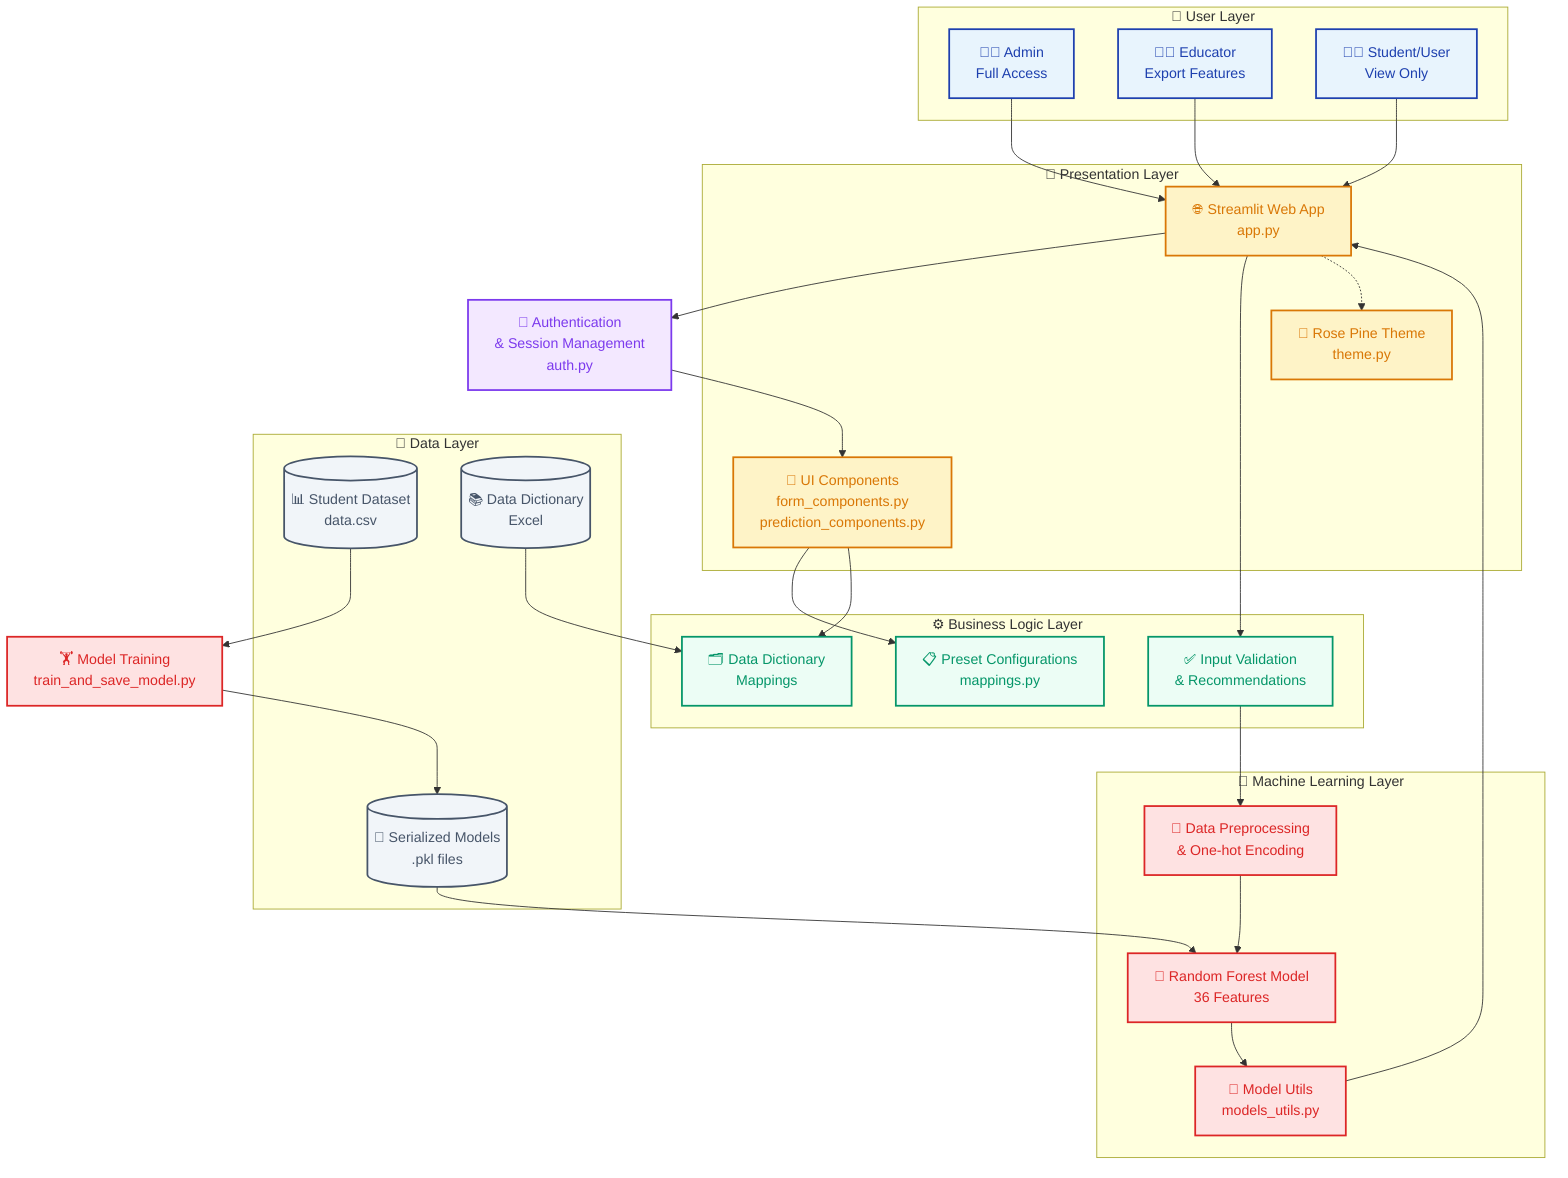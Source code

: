 graph TB
    %% Styling
    classDef userClass fill:#e8f4fd,stroke:#1e40af,stroke-width:2px,color:#1e40af
    classDef frontendClass fill:#fef3c7,stroke:#d97706,stroke-width:2px,color:#d97706  
    classDef authClass fill:#f3e8ff,stroke:#7c3aed,stroke-width:2px,color:#7c3aed
    classDef businessClass fill:#ecfdf5,stroke:#059669,stroke-width:2px,color:#059669
    classDef mlClass fill:#fee2e2,stroke:#dc2626,stroke-width:2px,color:#dc2626
    classDef dataClass fill:#f1f5f9,stroke:#475569,stroke-width:2px,color:#475569
    
    %% User Layer
    subgraph Users ["👥 User Layer"]
        Admin[👨‍💼 Admin<br/>Full Access]
        Educator[👨‍🏫 Educator<br/>Export Features]  
        Student[👨‍🎓 Student/User<br/>View Only]
    end
    
    %% Frontend Layer
    subgraph Frontend ["🎨 Presentation Layer"]
        StreamlitApp[🌐 Streamlit Web App<br/>app.py]
        UIComponents[📱 UI Components<br/>form_components.py<br/>prediction_components.py]
        Theme[🎨 Rose Pine Theme<br/>theme.py]
    end
    
    %% Authentication
    AuthLayer[🔐 Authentication<br/>& Session Management<br/>auth.py]
    
    %% Business Logic Layer  
    subgraph BusinessLogic ["⚙️ Business Logic Layer"]
        Validation[✅ Input Validation<br/>& Recommendations]
        Presets[📋 Preset Configurations<br/>mappings.py]
        DataMappings[🗂️ Data Dictionary<br/>Mappings]
    end
    
    %% ML Layer
    subgraph MLPipeline ["🤖 Machine Learning Layer"]
        MLModel[🧠 Random Forest Model<br/>36 Features]
        Preprocessing[🔄 Data Preprocessing<br/>& One-hot Encoding]
        ModelUtils[🔧 Model Utils<br/>models_utils.py]
    end
    
    %% Data Layer
    subgraph DataLayer ["💾 Data Layer"]
        Dataset[(📊 Student Dataset<br/>data.csv)]
        DataDict[(📚 Data Dictionary<br/>Excel)]
        ModelFiles[(💽 Serialized Models<br/>.pkl files)]
    end
    
    %% Training Pipeline
    Training[🏋️ Model Training<br/>train_and_save_model.py]
    
    %% Connections
    Admin --> StreamlitApp
    Educator --> StreamlitApp  
    Student --> StreamlitApp
    
    StreamlitApp --> AuthLayer
    AuthLayer --> UIComponents
    UIComponents --> Presets
    UIComponents --> DataMappings
    
    StreamlitApp --> Validation
    Validation --> Preprocessing
    Preprocessing --> MLModel
    
    MLModel --> ModelUtils
    ModelUtils --> StreamlitApp
    
    %% Data Flow
    Dataset --> Training
    DataDict --> DataMappings
    Training --> ModelFiles
    ModelFiles --> MLModel
    
    %% Styling connections
    StreamlitApp -.-> Theme
    
    %% Apply styles
    class Admin,Educator,Student userClass
    class StreamlitApp,UIComponents,Theme frontendClass
    class AuthLayer authClass
    class Validation,Presets,DataMappings businessClass
    class MLModel,Preprocessing,ModelUtils,Training mlClass
    class Dataset,DataDict,ModelFiles dataClass